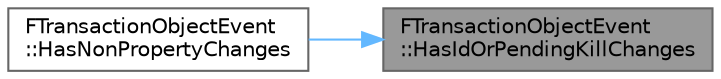 digraph "FTransactionObjectEvent::HasIdOrPendingKillChanges"
{
 // INTERACTIVE_SVG=YES
 // LATEX_PDF_SIZE
  bgcolor="transparent";
  edge [fontname=Helvetica,fontsize=10,labelfontname=Helvetica,labelfontsize=10];
  node [fontname=Helvetica,fontsize=10,shape=box,height=0.2,width=0.4];
  rankdir="RL";
  Node1 [id="Node000001",label="FTransactionObjectEvent\l::HasIdOrPendingKillChanges",height=0.2,width=0.4,color="gray40", fillcolor="grey60", style="filled", fontcolor="black",tooltip="Were ID (name, outer, package) or pending kill changes made to the object?"];
  Node1 -> Node2 [id="edge1_Node000001_Node000002",dir="back",color="steelblue1",style="solid",tooltip=" "];
  Node2 [id="Node000002",label="FTransactionObjectEvent\l::HasNonPropertyChanges",height=0.2,width=0.4,color="grey40", fillcolor="white", style="filled",URL="$d3/d38/classFTransactionObjectEvent.html#aa0e03b01ad577777e980234859b8d188",tooltip="Were any non-property changes made to the object?"];
}
